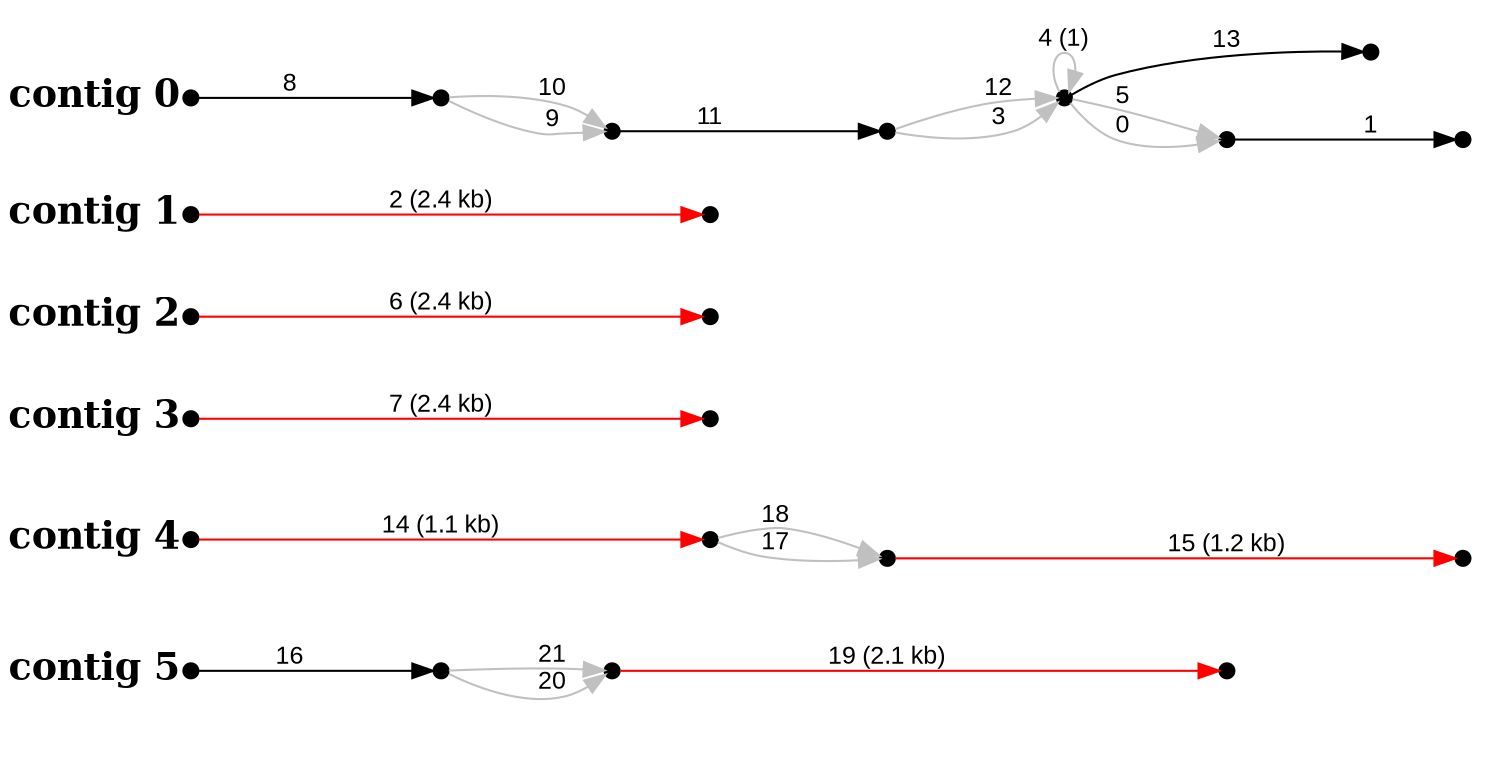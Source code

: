 digraph G {

node [width=0.1,height=0.1,fontsize=10,shape=point];
edge [fontsize=12,penwidth=1,arrowsize=1,fontname=Arial];
margin=1.0;
rankdir=LR;
labeljust=l;
margin=0;

subgraph cluster5 {
color=white;
19 -> 18 [minlen=4,color=red,label="19 (2.1 kb)"];
20 -> 19 [minlen=1,color=gray,label="20"];
20 -> 19 [minlen=1,color=gray,label="21"];
21 -> 20 [minlen=2,color=black,label="16",taillabel="contig 5",labelangle=180,weight=10000,labeldistance=5,labelfontsize=18,labelfontname="Times-Bold"];
}

subgraph cluster4 {
color=white;
14 -> 15 [minlen=4,color=red,label="14 (1.1 kb)",taillabel="contig 4",labelangle=180,weight=10000,labeldistance=5,labelfontsize=18,labelfontname="Times-Bold"];
15 -> 16 [minlen=1,color=gray,label="17"];
15 -> 16 [minlen=1,color=gray,label="18"];
16 -> 17 [minlen=4,color=red,label="15 (1.2 kb)"];
}

subgraph cluster3 {
color=white;
7 -> 6 [minlen=4,color=red,label="7 (2.4 kb)",taillabel="contig 3",labelangle=180,weight=10000,labeldistance=5,labelfontsize=18,labelfontname="Times-Bold"];
}

subgraph cluster2 {
color=white;
5 -> 4 [minlen=4,color=red,label="6 (2.4 kb)",taillabel="contig 2",labelangle=180,weight=10000,labeldistance=5,labelfontsize=18,labelfontname="Times-Bold"];
}

subgraph cluster1 {
color=white;
3 -> 2 [minlen=4,color=red,label="2 (2.4 kb)",taillabel="contig 1",labelangle=180,weight=10000,labeldistance=5,labelfontsize=18,labelfontname="Times-Bold"];
}

subgraph cluster0 {
color=white;
0 -> 1 [minlen=2,color=black,label="1"];
8 -> 9 [minlen=2,color=black,label="8",taillabel="contig 0",labelangle=180,weight=10000,labeldistance=5,labelfontsize=18,labelfontname="Times-Bold"];
9 -> 10 [minlen=1,color=gray,label="9"];
9 -> 10 [minlen=1,color=gray,label="10"];
10 -> 11 [minlen=2,color=black,label="11"];
11 -> 13 [minlen=1,color=gray,label="3"];
11 -> 13 [minlen=1,color=gray,label="12"];
13 -> 0 [minlen=1,color=gray,label="0"];
13 -> 0 [minlen=1,color=gray,label="5"];
13 -> 12 [minlen=2,color=black,label="13"];
13 -> 13 [minlen=1,color=gray,label="4 (1)"];
}

}
#done
